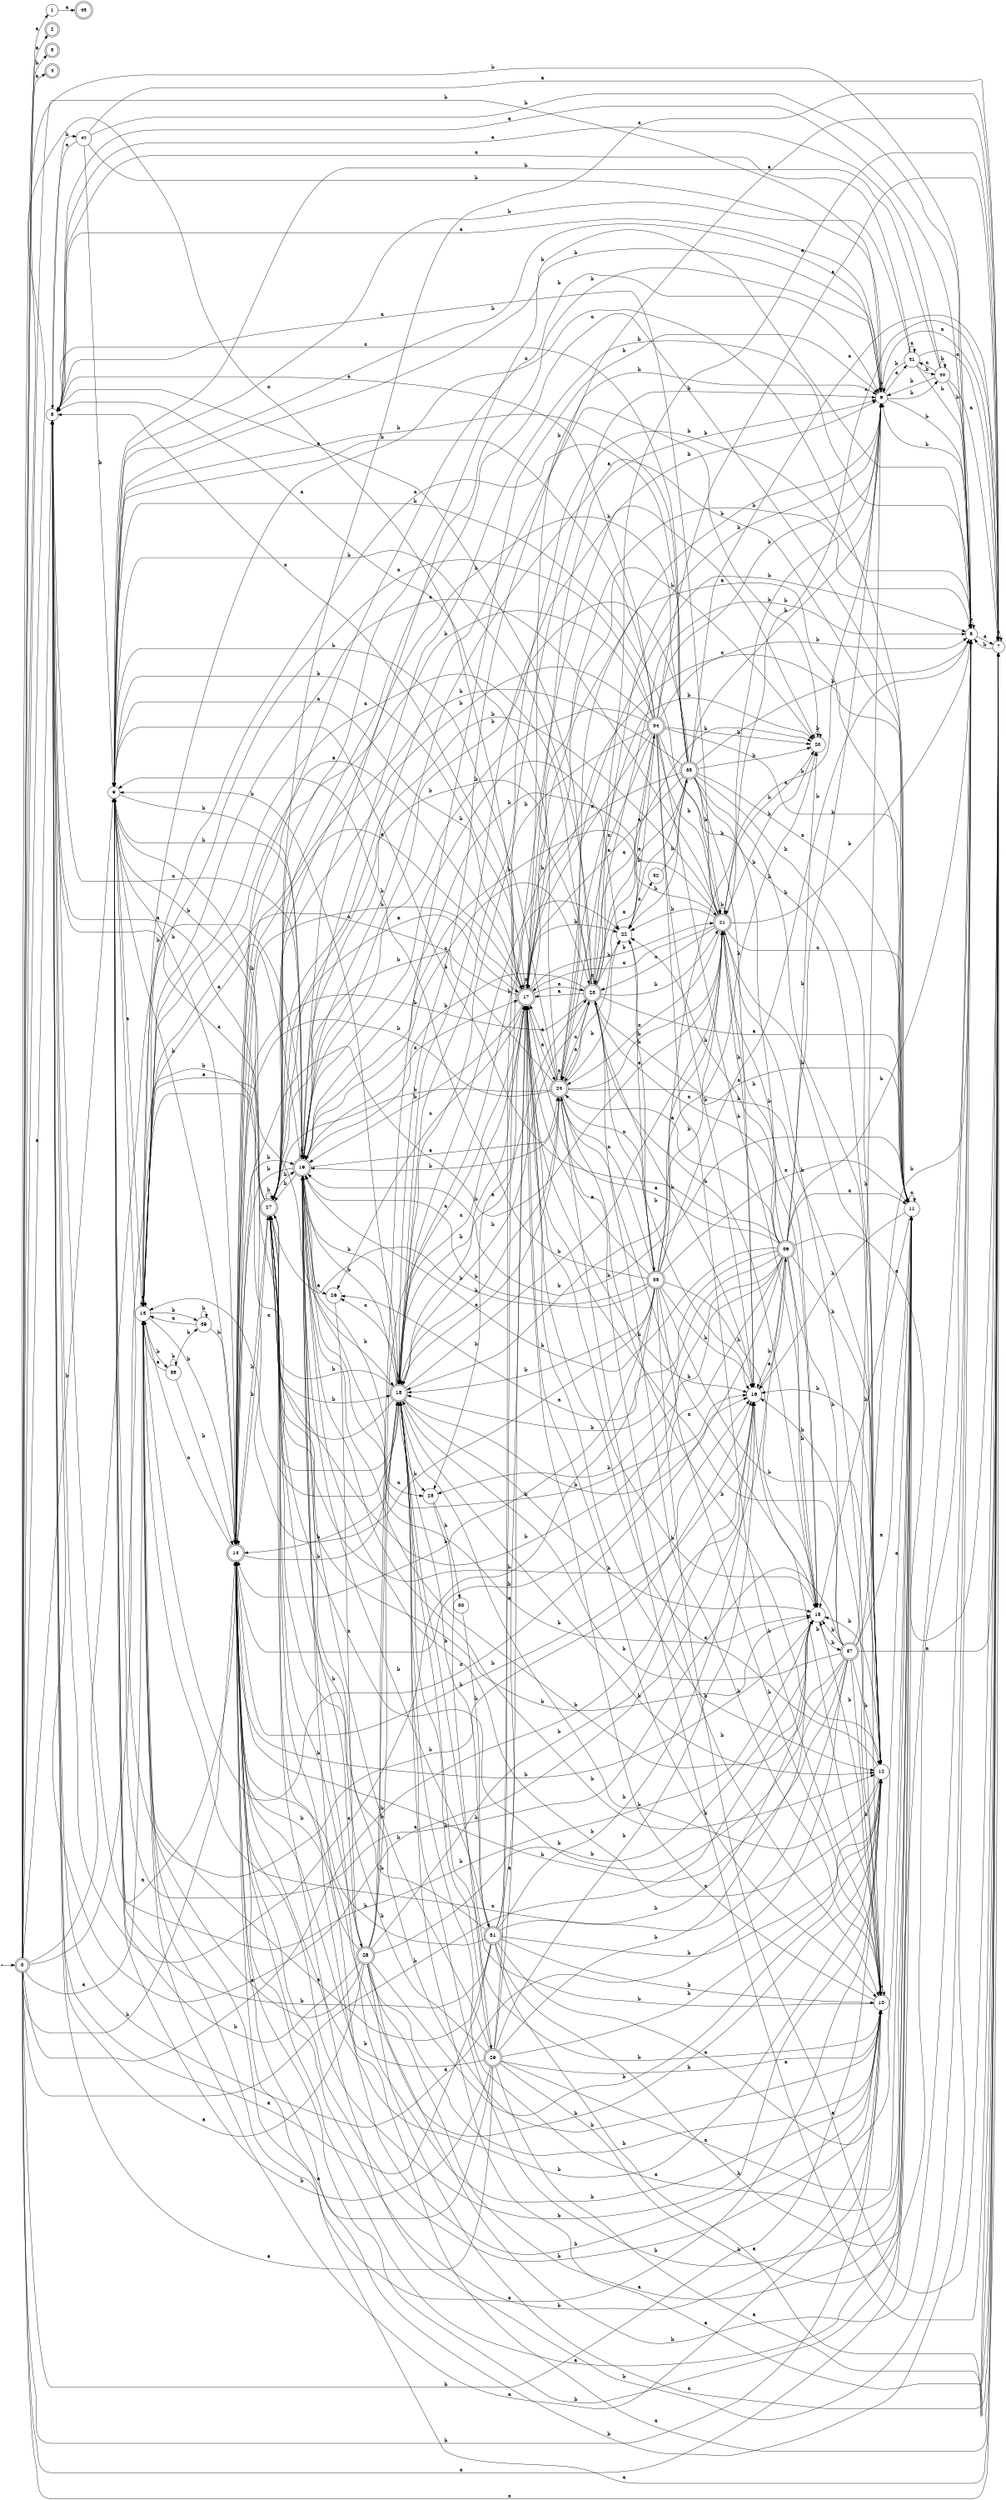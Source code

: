 digraph finite_state_machine {
rankdir=LR;
size="20,20";
node [shape = point]; "dummy0"
node [shape = doublecircle]; "0";"dummy0" -> "0";
node [shape = circle]; "1";
node [shape = doublecircle]; "2";node [shape = doublecircle]; "3";node [shape = doublecircle]; "4";node [shape = circle]; "5";
node [shape = circle]; "6";
node [shape = circle]; "7";
node [shape = circle]; "8";
node [shape = circle]; "9";
node [shape = circle]; "10";
node [shape = circle]; "11";
node [shape = circle]; "12";
node [shape = circle]; "13";
node [shape = doublecircle]; "14";node [shape = circle]; "15";
node [shape = circle]; "16";
node [shape = doublecircle]; "17";node [shape = doublecircle]; "18";node [shape = doublecircle]; "19";node [shape = circle]; "20";
node [shape = doublecircle]; "21";node [shape = circle]; "22";
node [shape = doublecircle]; "23";node [shape = doublecircle]; "24";node [shape = circle]; "25";
node [shape = circle]; "26";
node [shape = doublecircle]; "27";node [shape = doublecircle]; "28";node [shape = doublecircle]; "29";node [shape = circle]; "30";
node [shape = doublecircle]; "31";node [shape = circle]; "32";
node [shape = doublecircle]; "33";node [shape = doublecircle]; "34";node [shape = doublecircle]; "35";node [shape = doublecircle]; "36";node [shape = doublecircle]; "37";node [shape = circle]; "38";
node [shape = circle]; "39";
node [shape = circle]; "40";
node [shape = circle]; "41";
node [shape = circle]; "42";
node [shape = doublecircle]; "43";"0" -> "1" [label = "a"];
 "0" -> "2" [label = "a"];
 "0" -> "4" [label = "a"];
 "0" -> "5" [label = "a"];
 "0" -> "7" [label = "a"];
 "0" -> "11" [label = "a"];
 "0" -> "13" [label = "a"];
 "0" -> "17" [label = "a"];
 "0" -> "3" [label = "b"];
 "0" -> "6" [label = "b"];
 "0" -> "8" [label = "b"];
 "0" -> "9" [label = "b"];
 "0" -> "10" [label = "b"];
 "0" -> "12" [label = "b"];
 "0" -> "14" [label = "b"];
 "0" -> "15" [label = "b"];
 "0" -> "16" [label = "b"];
 "0" -> "18" [label = "b"];
 "0" -> "19" [label = "b"];
 "19" -> "6" [label = "b"];
 "19" -> "8" [label = "b"];
 "19" -> "9" [label = "b"];
 "19" -> "10" [label = "b"];
 "19" -> "12" [label = "b"];
 "19" -> "14" [label = "b"];
 "19" -> "15" [label = "b"];
 "19" -> "16" [label = "b"];
 "19" -> "18" [label = "b"];
 "19" -> "19" [label = "b"];
 "19" -> "20" [label = "b"];
 "19" -> "21" [label = "b"];
 "19" -> "22" [label = "b"];
 "19" -> "25" [label = "b"];
 "19" -> "27" [label = "b"];
 "19" -> "5" [label = "a"];
 "19" -> "7" [label = "a"];
 "19" -> "11" [label = "a"];
 "19" -> "13" [label = "a"];
 "19" -> "17" [label = "a"];
 "19" -> "23" [label = "a"];
 "19" -> "24" [label = "a"];
 "19" -> "26" [label = "a"];
 "27" -> "6" [label = "b"];
 "27" -> "8" [label = "b"];
 "27" -> "9" [label = "b"];
 "27" -> "10" [label = "b"];
 "27" -> "12" [label = "b"];
 "27" -> "14" [label = "b"];
 "27" -> "15" [label = "b"];
 "27" -> "16" [label = "b"];
 "27" -> "18" [label = "b"];
 "27" -> "19" [label = "b"];
 "27" -> "27" [label = "b"];
 "27" -> "17" [label = "a"];
 "27" -> "5" [label = "a"];
 "27" -> "7" [label = "a"];
 "27" -> "11" [label = "a"];
 "27" -> "13" [label = "a"];
 "26" -> "28" [label = "a"];
 "28" -> "6" [label = "b"];
 "28" -> "8" [label = "b"];
 "28" -> "9" [label = "b"];
 "28" -> "10" [label = "b"];
 "28" -> "12" [label = "b"];
 "28" -> "14" [label = "b"];
 "28" -> "15" [label = "b"];
 "28" -> "16" [label = "b"];
 "28" -> "18" [label = "b"];
 "28" -> "19" [label = "b"];
 "28" -> "27" [label = "b"];
 "28" -> "17" [label = "a"];
 "28" -> "5" [label = "a"];
 "28" -> "7" [label = "a"];
 "28" -> "11" [label = "a"];
 "28" -> "13" [label = "a"];
 "25" -> "29" [label = "b"];
 "25" -> "30" [label = "b"];
 "30" -> "31" [label = "b"];
 "31" -> "6" [label = "b"];
 "31" -> "8" [label = "b"];
 "31" -> "9" [label = "b"];
 "31" -> "10" [label = "b"];
 "31" -> "12" [label = "b"];
 "31" -> "14" [label = "b"];
 "31" -> "15" [label = "b"];
 "31" -> "16" [label = "b"];
 "31" -> "18" [label = "b"];
 "31" -> "19" [label = "b"];
 "31" -> "27" [label = "b"];
 "31" -> "17" [label = "a"];
 "31" -> "5" [label = "a"];
 "31" -> "7" [label = "a"];
 "31" -> "11" [label = "a"];
 "31" -> "13" [label = "a"];
 "29" -> "6" [label = "b"];
 "29" -> "8" [label = "b"];
 "29" -> "9" [label = "b"];
 "29" -> "10" [label = "b"];
 "29" -> "12" [label = "b"];
 "29" -> "14" [label = "b"];
 "29" -> "15" [label = "b"];
 "29" -> "16" [label = "b"];
 "29" -> "18" [label = "b"];
 "29" -> "19" [label = "b"];
 "29" -> "27" [label = "b"];
 "29" -> "17" [label = "a"];
 "29" -> "5" [label = "a"];
 "29" -> "7" [label = "a"];
 "29" -> "11" [label = "a"];
 "29" -> "13" [label = "a"];
 "24" -> "17" [label = "a"];
 "24" -> "23" [label = "a"];
 "24" -> "5" [label = "a"];
 "24" -> "7" [label = "a"];
 "24" -> "24" [label = "a"];
 "24" -> "11" [label = "a"];
 "24" -> "13" [label = "a"];
 "24" -> "6" [label = "b"];
 "24" -> "8" [label = "b"];
 "24" -> "9" [label = "b"];
 "24" -> "10" [label = "b"];
 "24" -> "12" [label = "b"];
 "24" -> "14" [label = "b"];
 "24" -> "15" [label = "b"];
 "24" -> "16" [label = "b"];
 "24" -> "18" [label = "b"];
 "24" -> "19" [label = "b"];
 "24" -> "20" [label = "b"];
 "24" -> "21" [label = "b"];
 "24" -> "22" [label = "b"];
 "24" -> "27" [label = "b"];
 "23" -> "17" [label = "a"];
 "23" -> "23" [label = "a"];
 "23" -> "5" [label = "a"];
 "23" -> "7" [label = "a"];
 "23" -> "24" [label = "a"];
 "23" -> "11" [label = "a"];
 "23" -> "13" [label = "a"];
 "23" -> "6" [label = "b"];
 "23" -> "8" [label = "b"];
 "23" -> "9" [label = "b"];
 "23" -> "10" [label = "b"];
 "23" -> "12" [label = "b"];
 "23" -> "14" [label = "b"];
 "23" -> "15" [label = "b"];
 "23" -> "16" [label = "b"];
 "23" -> "18" [label = "b"];
 "23" -> "19" [label = "b"];
 "23" -> "20" [label = "b"];
 "23" -> "21" [label = "b"];
 "23" -> "22" [label = "b"];
 "23" -> "27" [label = "b"];
 "22" -> "32" [label = "a"];
 "22" -> "33" [label = "a"];
 "22" -> "34" [label = "a"];
 "34" -> "6" [label = "b"];
 "34" -> "8" [label = "b"];
 "34" -> "9" [label = "b"];
 "34" -> "10" [label = "b"];
 "34" -> "12" [label = "b"];
 "34" -> "14" [label = "b"];
 "34" -> "15" [label = "b"];
 "34" -> "16" [label = "b"];
 "34" -> "18" [label = "b"];
 "34" -> "19" [label = "b"];
 "34" -> "20" [label = "b"];
 "34" -> "21" [label = "b"];
 "34" -> "22" [label = "b"];
 "34" -> "27" [label = "b"];
 "34" -> "17" [label = "a"];
 "34" -> "23" [label = "a"];
 "34" -> "5" [label = "a"];
 "34" -> "7" [label = "a"];
 "34" -> "24" [label = "a"];
 "34" -> "11" [label = "a"];
 "34" -> "13" [label = "a"];
 "33" -> "6" [label = "b"];
 "33" -> "8" [label = "b"];
 "33" -> "9" [label = "b"];
 "33" -> "10" [label = "b"];
 "33" -> "12" [label = "b"];
 "33" -> "14" [label = "b"];
 "33" -> "15" [label = "b"];
 "33" -> "16" [label = "b"];
 "33" -> "18" [label = "b"];
 "33" -> "19" [label = "b"];
 "33" -> "20" [label = "b"];
 "33" -> "21" [label = "b"];
 "33" -> "22" [label = "b"];
 "33" -> "27" [label = "b"];
 "33" -> "17" [label = "a"];
 "33" -> "23" [label = "a"];
 "33" -> "5" [label = "a"];
 "33" -> "7" [label = "a"];
 "33" -> "24" [label = "a"];
 "33" -> "11" [label = "a"];
 "33" -> "13" [label = "a"];
 "32" -> "35" [label = "b"];
 "35" -> "6" [label = "b"];
 "35" -> "8" [label = "b"];
 "35" -> "9" [label = "b"];
 "35" -> "10" [label = "b"];
 "35" -> "12" [label = "b"];
 "35" -> "14" [label = "b"];
 "35" -> "15" [label = "b"];
 "35" -> "16" [label = "b"];
 "35" -> "18" [label = "b"];
 "35" -> "19" [label = "b"];
 "35" -> "20" [label = "b"];
 "35" -> "21" [label = "b"];
 "35" -> "22" [label = "b"];
 "35" -> "27" [label = "b"];
 "35" -> "17" [label = "a"];
 "35" -> "23" [label = "a"];
 "35" -> "5" [label = "a"];
 "35" -> "7" [label = "a"];
 "35" -> "24" [label = "a"];
 "35" -> "11" [label = "a"];
 "35" -> "13" [label = "a"];
 "21" -> "6" [label = "b"];
 "21" -> "8" [label = "b"];
 "21" -> "9" [label = "b"];
 "21" -> "10" [label = "b"];
 "21" -> "12" [label = "b"];
 "21" -> "14" [label = "b"];
 "21" -> "15" [label = "b"];
 "21" -> "16" [label = "b"];
 "21" -> "18" [label = "b"];
 "21" -> "19" [label = "b"];
 "21" -> "20" [label = "b"];
 "21" -> "21" [label = "b"];
 "21" -> "22" [label = "b"];
 "21" -> "27" [label = "b"];
 "21" -> "17" [label = "a"];
 "21" -> "23" [label = "a"];
 "21" -> "5" [label = "a"];
 "21" -> "7" [label = "a"];
 "21" -> "24" [label = "a"];
 "21" -> "11" [label = "a"];
 "21" -> "13" [label = "a"];
 "20" -> "20" [label = "b"];
 "20" -> "21" [label = "b"];
 "18" -> "6" [label = "b"];
 "18" -> "8" [label = "b"];
 "18" -> "9" [label = "b"];
 "18" -> "10" [label = "b"];
 "18" -> "12" [label = "b"];
 "18" -> "14" [label = "b"];
 "18" -> "15" [label = "b"];
 "18" -> "16" [label = "b"];
 "18" -> "18" [label = "b"];
 "18" -> "19" [label = "b"];
 "18" -> "20" [label = "b"];
 "18" -> "21" [label = "b"];
 "18" -> "22" [label = "b"];
 "18" -> "25" [label = "b"];
 "18" -> "27" [label = "b"];
 "18" -> "5" [label = "a"];
 "18" -> "7" [label = "a"];
 "18" -> "11" [label = "a"];
 "18" -> "13" [label = "a"];
 "18" -> "17" [label = "a"];
 "18" -> "23" [label = "a"];
 "18" -> "24" [label = "a"];
 "18" -> "26" [label = "a"];
 "17" -> "5" [label = "a"];
 "17" -> "7" [label = "a"];
 "17" -> "11" [label = "a"];
 "17" -> "13" [label = "a"];
 "17" -> "17" [label = "a"];
 "17" -> "23" [label = "a"];
 "17" -> "24" [label = "a"];
 "17" -> "26" [label = "a"];
 "17" -> "6" [label = "b"];
 "17" -> "8" [label = "b"];
 "17" -> "9" [label = "b"];
 "17" -> "10" [label = "b"];
 "17" -> "12" [label = "b"];
 "17" -> "14" [label = "b"];
 "17" -> "15" [label = "b"];
 "17" -> "16" [label = "b"];
 "17" -> "18" [label = "b"];
 "17" -> "19" [label = "b"];
 "17" -> "20" [label = "b"];
 "17" -> "21" [label = "b"];
 "17" -> "22" [label = "b"];
 "17" -> "25" [label = "b"];
 "17" -> "27" [label = "b"];
 "16" -> "36" [label = "a"];
 "36" -> "6" [label = "b"];
 "36" -> "8" [label = "b"];
 "36" -> "9" [label = "b"];
 "36" -> "10" [label = "b"];
 "36" -> "12" [label = "b"];
 "36" -> "14" [label = "b"];
 "36" -> "15" [label = "b"];
 "36" -> "16" [label = "b"];
 "36" -> "18" [label = "b"];
 "36" -> "19" [label = "b"];
 "36" -> "20" [label = "b"];
 "36" -> "21" [label = "b"];
 "36" -> "22" [label = "b"];
 "36" -> "25" [label = "b"];
 "36" -> "27" [label = "b"];
 "36" -> "5" [label = "a"];
 "36" -> "7" [label = "a"];
 "36" -> "11" [label = "a"];
 "36" -> "13" [label = "a"];
 "36" -> "17" [label = "a"];
 "36" -> "23" [label = "a"];
 "36" -> "24" [label = "a"];
 "36" -> "26" [label = "a"];
 "15" -> "37" [label = "b"];
 "37" -> "6" [label = "b"];
 "37" -> "8" [label = "b"];
 "37" -> "9" [label = "b"];
 "37" -> "10" [label = "b"];
 "37" -> "12" [label = "b"];
 "37" -> "14" [label = "b"];
 "37" -> "15" [label = "b"];
 "37" -> "16" [label = "b"];
 "37" -> "18" [label = "b"];
 "37" -> "19" [label = "b"];
 "37" -> "27" [label = "b"];
 "37" -> "17" [label = "a"];
 "37" -> "5" [label = "a"];
 "37" -> "7" [label = "a"];
 "37" -> "11" [label = "a"];
 "37" -> "13" [label = "a"];
 "14" -> "6" [label = "b"];
 "14" -> "8" [label = "b"];
 "14" -> "9" [label = "b"];
 "14" -> "10" [label = "b"];
 "14" -> "12" [label = "b"];
 "14" -> "14" [label = "b"];
 "14" -> "15" [label = "b"];
 "14" -> "16" [label = "b"];
 "14" -> "18" [label = "b"];
 "14" -> "19" [label = "b"];
 "14" -> "27" [label = "b"];
 "14" -> "17" [label = "a"];
 "14" -> "5" [label = "a"];
 "14" -> "7" [label = "a"];
 "14" -> "11" [label = "a"];
 "14" -> "13" [label = "a"];
 "13" -> "13" [label = "a"];
 "13" -> "14" [label = "b"];
 "13" -> "38" [label = "b"];
 "13" -> "39" [label = "b"];
 "39" -> "14" [label = "b"];
 "39" -> "39" [label = "b"];
 "39" -> "13" [label = "a"];
 "38" -> "14" [label = "b"];
 "38" -> "38" [label = "b"];
 "38" -> "39" [label = "b"];
 "38" -> "13" [label = "a"];
 "12" -> "17" [label = "a"];
 "12" -> "13" [label = "a"];
 "12" -> "16" [label = "b"];
 "12" -> "18" [label = "b"];
 "12" -> "19" [label = "b"];
 "12" -> "14" [label = "b"];
 "12" -> "15" [label = "b"];
 "11" -> "17" [label = "a"];
 "11" -> "11" [label = "a"];
 "11" -> "13" [label = "a"];
 "11" -> "16" [label = "b"];
 "11" -> "18" [label = "b"];
 "11" -> "19" [label = "b"];
 "11" -> "14" [label = "b"];
 "11" -> "15" [label = "b"];
 "10" -> "16" [label = "b"];
 "10" -> "18" [label = "b"];
 "10" -> "19" [label = "b"];
 "10" -> "10" [label = "b"];
 "10" -> "14" [label = "b"];
 "10" -> "15" [label = "b"];
 "10" -> "17" [label = "a"];
 "10" -> "11" [label = "a"];
 "10" -> "13" [label = "a"];
 "9" -> "17" [label = "a"];
 "9" -> "13" [label = "a"];
 "9" -> "16" [label = "b"];
 "9" -> "18" [label = "b"];
 "9" -> "19" [label = "b"];
 "9" -> "14" [label = "b"];
 "9" -> "15" [label = "b"];
 "8" -> "8" [label = "b"];
 "8" -> "9" [label = "b"];
 "8" -> "6" [label = "b"];
 "8" -> "5" [label = "a"];
 "8" -> "7" [label = "a"];
 "7" -> "7" [label = "a"];
 "7" -> "8" [label = "b"];
 "6" -> "40" [label = "b"];
 "6" -> "8" [label = "b"];
 "6" -> "6" [label = "b"];
 "6" -> "9" [label = "b"];
 "6" -> "41" [label = "a"];
 "6" -> "5" [label = "a"];
 "6" -> "7" [label = "a"];
 "41" -> "41" [label = "a"];
 "41" -> "5" [label = "a"];
 "41" -> "7" [label = "a"];
 "41" -> "40" [label = "b"];
 "41" -> "8" [label = "b"];
 "41" -> "6" [label = "b"];
 "41" -> "9" [label = "b"];
 "40" -> "40" [label = "b"];
 "40" -> "8" [label = "b"];
 "40" -> "6" [label = "b"];
 "40" -> "9" [label = "b"];
 "40" -> "41" [label = "a"];
 "40" -> "5" [label = "a"];
 "40" -> "7" [label = "a"];
 "5" -> "42" [label = "b"];
 "42" -> "5" [label = "a"];
 "42" -> "7" [label = "a"];
 "42" -> "8" [label = "b"];
 "42" -> "9" [label = "b"];
 "42" -> "6" [label = "b"];
 "1" -> "43" [label = "a"];
 }
